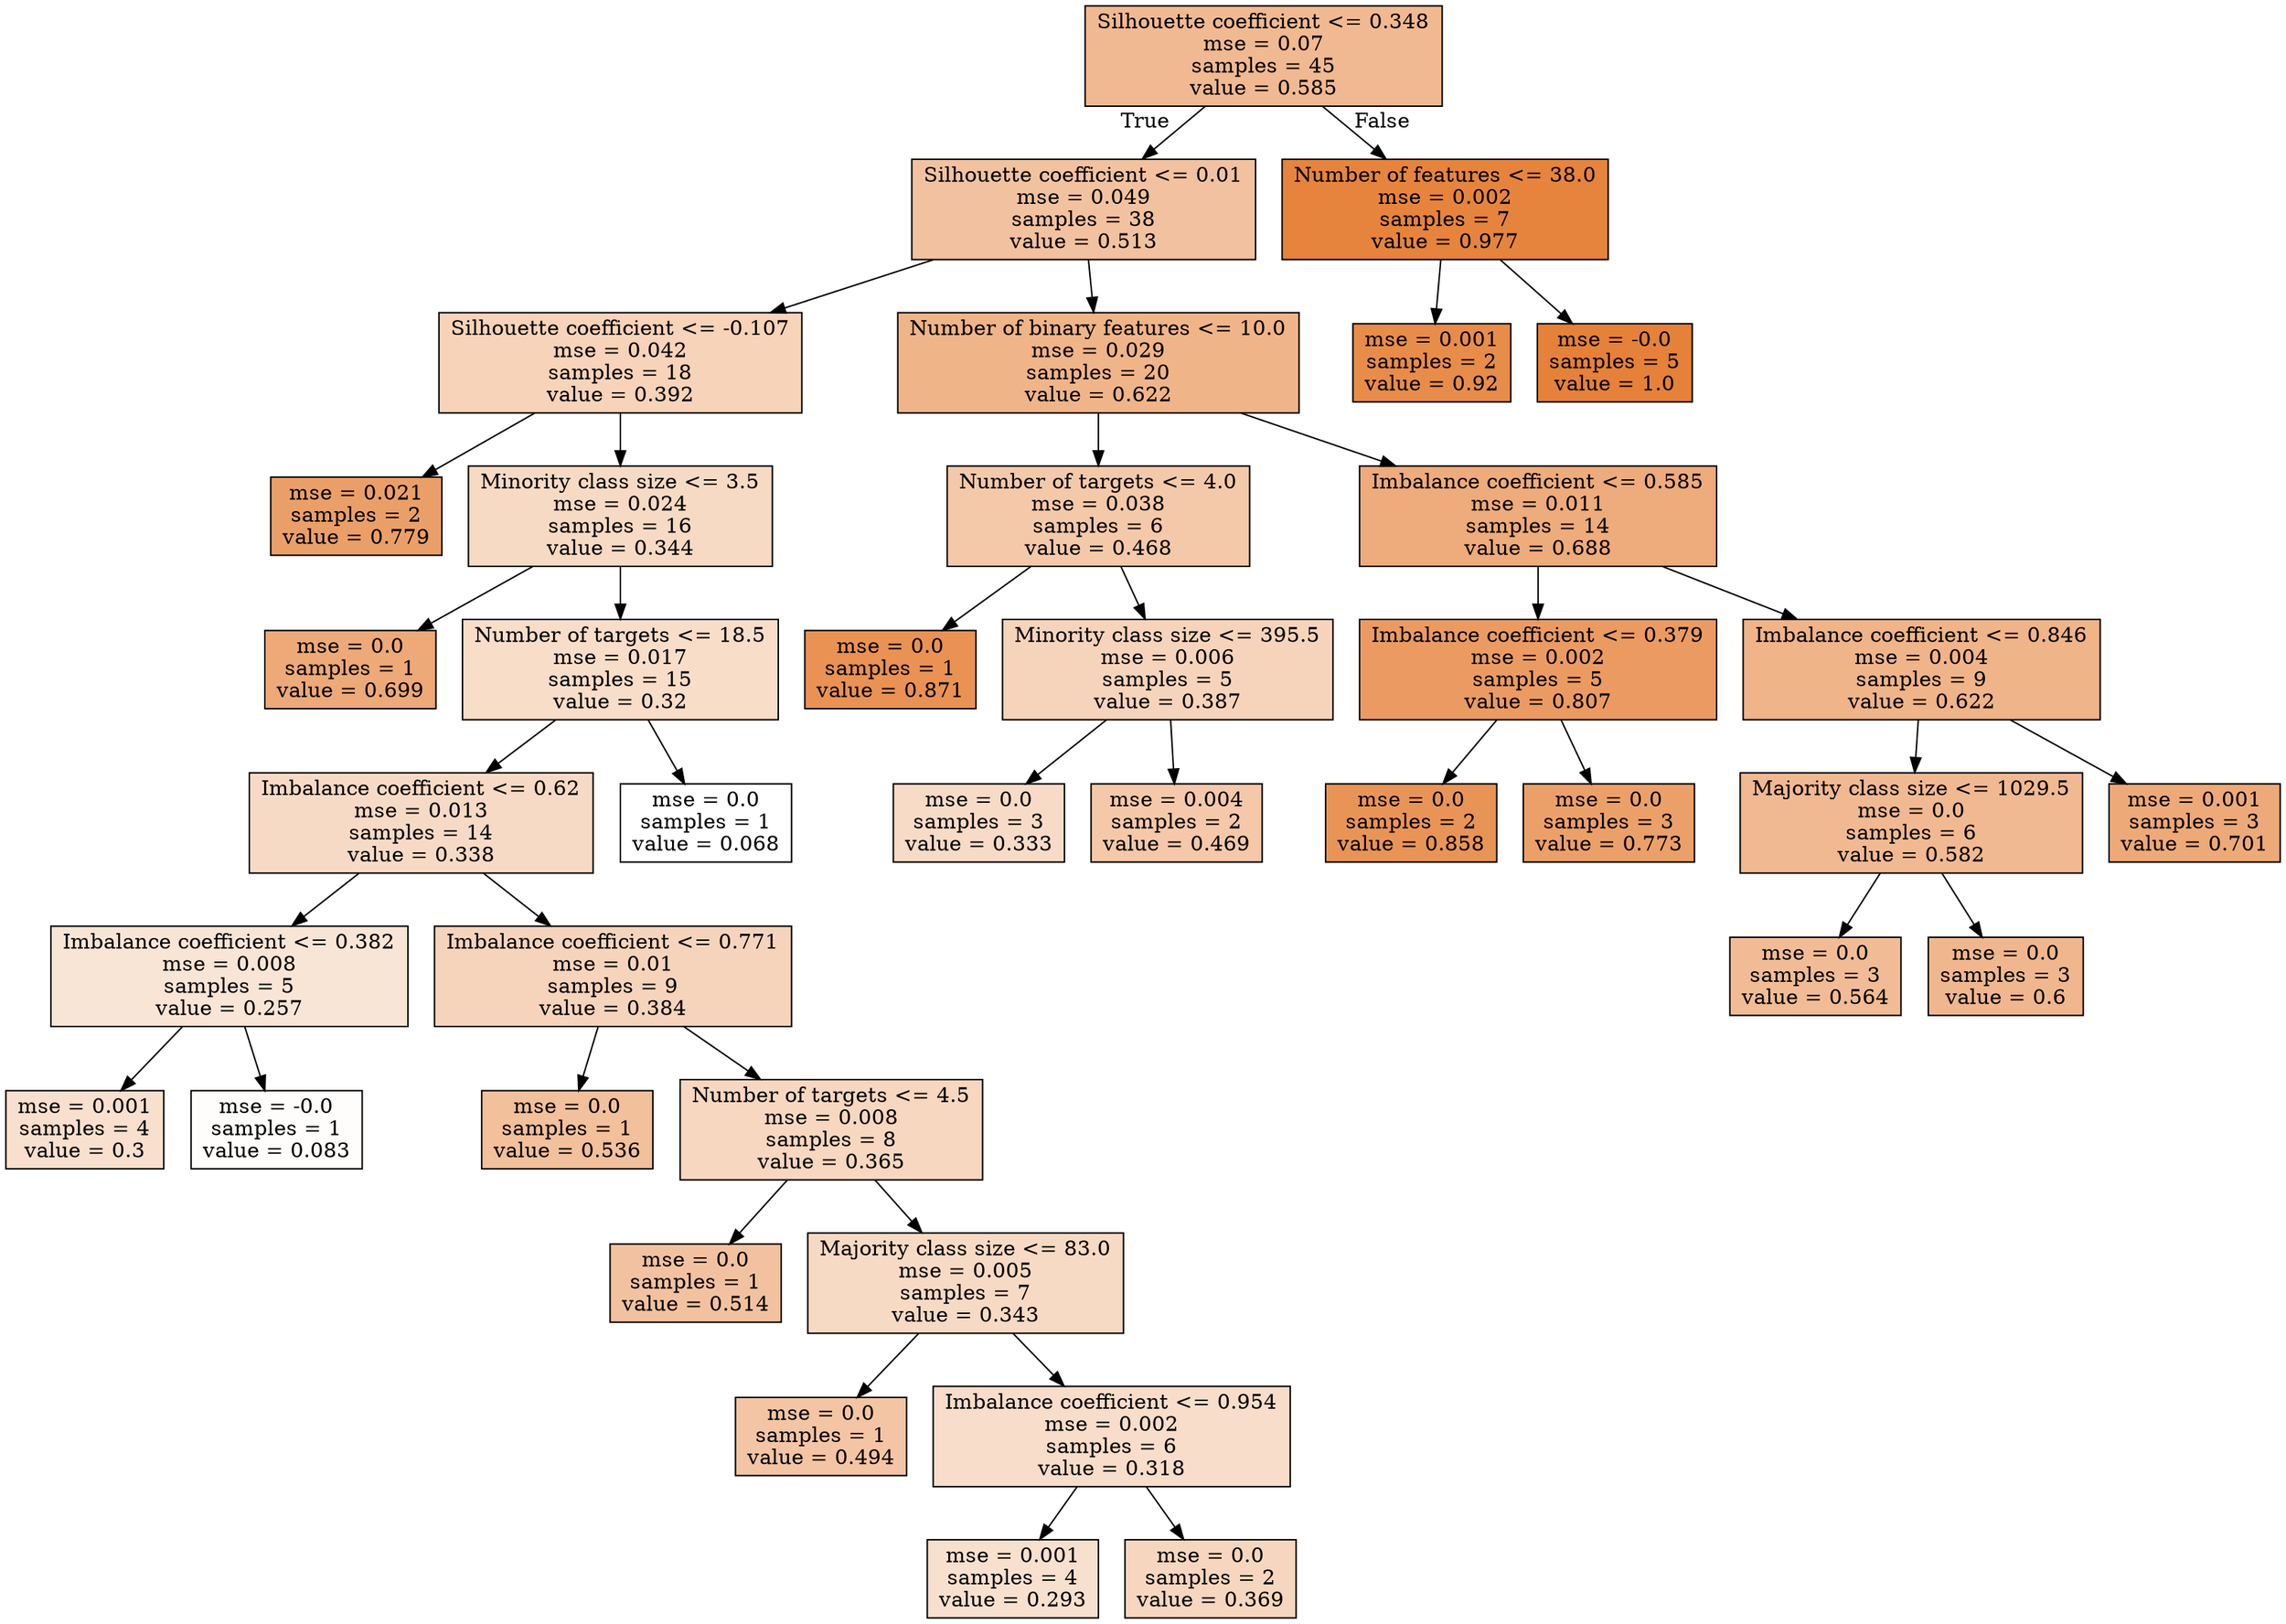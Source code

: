 digraph Tree {
node [shape=box, style="filled", color="black"] ;
0 [label="Silhouette coefficient <= 0.348\nmse = 0.07\nsamples = 45\nvalue = 0.585", fillcolor="#e581398d"] ;
1 [label="Silhouette coefficient <= 0.01\nmse = 0.049\nsamples = 38\nvalue = 0.513", fillcolor="#e581397a"] ;
0 -> 1 [labeldistance=2.5, labelangle=45, headlabel="True"] ;
2 [label="Silhouette coefficient <= -0.107\nmse = 0.042\nsamples = 18\nvalue = 0.392", fillcolor="#e5813959"] ;
1 -> 2 ;
3 [label="mse = 0.021\nsamples = 2\nvalue = 0.779", fillcolor="#e58139c2"] ;
2 -> 3 ;
4 [label="Minority class size <= 3.5\nmse = 0.024\nsamples = 16\nvalue = 0.344", fillcolor="#e581394b"] ;
2 -> 4 ;
5 [label="mse = 0.0\nsamples = 1\nvalue = 0.699", fillcolor="#e58139ad"] ;
4 -> 5 ;
6 [label="Number of targets <= 18.5\nmse = 0.017\nsamples = 15\nvalue = 0.32", fillcolor="#e5813945"] ;
4 -> 6 ;
7 [label="Imbalance coefficient <= 0.62\nmse = 0.013\nsamples = 14\nvalue = 0.338", fillcolor="#e581394a"] ;
6 -> 7 ;
8 [label="Imbalance coefficient <= 0.382\nmse = 0.008\nsamples = 5\nvalue = 0.257", fillcolor="#e5813934"] ;
7 -> 8 ;
9 [label="mse = 0.001\nsamples = 4\nvalue = 0.3", fillcolor="#e581393f"] ;
8 -> 9 ;
10 [label="mse = -0.0\nsamples = 1\nvalue = 0.083", fillcolor="#e5813904"] ;
8 -> 10 ;
11 [label="Imbalance coefficient <= 0.771\nmse = 0.01\nsamples = 9\nvalue = 0.384", fillcolor="#e5813956"] ;
7 -> 11 ;
12 [label="mse = 0.0\nsamples = 1\nvalue = 0.536", fillcolor="#e5813980"] ;
11 -> 12 ;
13 [label="Number of targets <= 4.5\nmse = 0.008\nsamples = 8\nvalue = 0.365", fillcolor="#e5813951"] ;
11 -> 13 ;
14 [label="mse = 0.0\nsamples = 1\nvalue = 0.514", fillcolor="#e581397a"] ;
13 -> 14 ;
15 [label="Majority class size <= 83.0\nmse = 0.005\nsamples = 7\nvalue = 0.343", fillcolor="#e581394b"] ;
13 -> 15 ;
16 [label="mse = 0.0\nsamples = 1\nvalue = 0.494", fillcolor="#e5813975"] ;
15 -> 16 ;
17 [label="Imbalance coefficient <= 0.954\nmse = 0.002\nsamples = 6\nvalue = 0.318", fillcolor="#e5813944"] ;
15 -> 17 ;
18 [label="mse = 0.001\nsamples = 4\nvalue = 0.293", fillcolor="#e581393d"] ;
17 -> 18 ;
19 [label="mse = 0.0\nsamples = 2\nvalue = 0.369", fillcolor="#e5813952"] ;
17 -> 19 ;
20 [label="mse = 0.0\nsamples = 1\nvalue = 0.068", fillcolor="#e5813900"] ;
6 -> 20 ;
21 [label="Number of binary features <= 10.0\nmse = 0.029\nsamples = 20\nvalue = 0.622", fillcolor="#e5813998"] ;
1 -> 21 ;
22 [label="Number of targets <= 4.0\nmse = 0.038\nsamples = 6\nvalue = 0.468", fillcolor="#e581396d"] ;
21 -> 22 ;
23 [label="mse = 0.0\nsamples = 1\nvalue = 0.871", fillcolor="#e58139dc"] ;
22 -> 23 ;
24 [label="Minority class size <= 395.5\nmse = 0.006\nsamples = 5\nvalue = 0.387", fillcolor="#e5813957"] ;
22 -> 24 ;
25 [label="mse = 0.0\nsamples = 3\nvalue = 0.333", fillcolor="#e5813948"] ;
24 -> 25 ;
26 [label="mse = 0.004\nsamples = 2\nvalue = 0.469", fillcolor="#e581396e"] ;
24 -> 26 ;
27 [label="Imbalance coefficient <= 0.585\nmse = 0.011\nsamples = 14\nvalue = 0.688", fillcolor="#e58139aa"] ;
21 -> 27 ;
28 [label="Imbalance coefficient <= 0.379\nmse = 0.002\nsamples = 5\nvalue = 0.807", fillcolor="#e58139ca"] ;
27 -> 28 ;
29 [label="mse = 0.0\nsamples = 2\nvalue = 0.858", fillcolor="#e58139d8"] ;
28 -> 29 ;
30 [label="mse = 0.0\nsamples = 3\nvalue = 0.773", fillcolor="#e58139c1"] ;
28 -> 30 ;
31 [label="Imbalance coefficient <= 0.846\nmse = 0.004\nsamples = 9\nvalue = 0.622", fillcolor="#e5813997"] ;
27 -> 31 ;
32 [label="Majority class size <= 1029.5\nmse = 0.0\nsamples = 6\nvalue = 0.582", fillcolor="#e581398d"] ;
31 -> 32 ;
33 [label="mse = 0.0\nsamples = 3\nvalue = 0.564", fillcolor="#e5813988"] ;
32 -> 33 ;
34 [label="mse = 0.0\nsamples = 3\nvalue = 0.6", fillcolor="#e5813991"] ;
32 -> 34 ;
35 [label="mse = 0.001\nsamples = 3\nvalue = 0.701", fillcolor="#e58139ad"] ;
31 -> 35 ;
36 [label="Number of features <= 38.0\nmse = 0.002\nsamples = 7\nvalue = 0.977", fillcolor="#e58139f9"] ;
0 -> 36 [labeldistance=2.5, labelangle=-45, headlabel="False"] ;
37 [label="mse = 0.001\nsamples = 2\nvalue = 0.92", fillcolor="#e58139e9"] ;
36 -> 37 ;
38 [label="mse = -0.0\nsamples = 5\nvalue = 1.0", fillcolor="#e58139ff"] ;
36 -> 38 ;
}